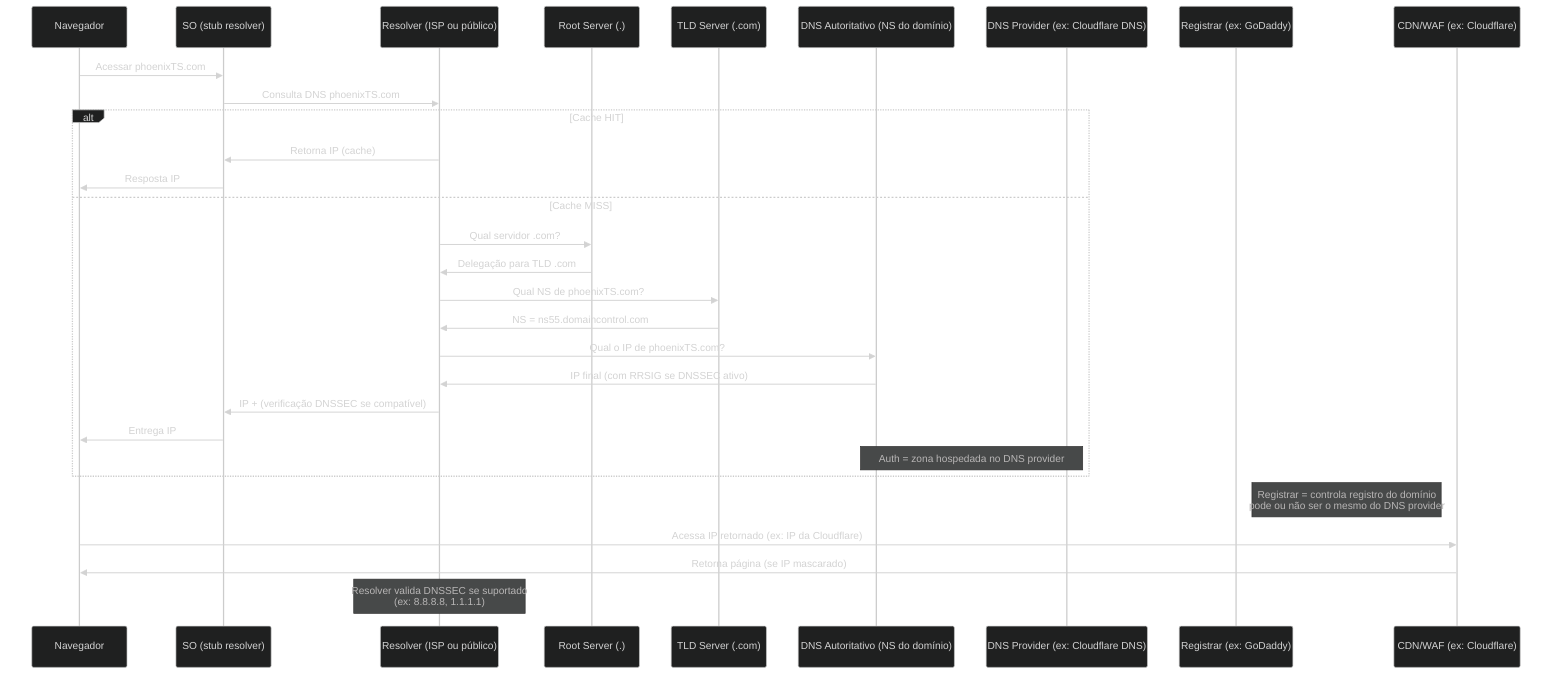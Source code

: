 ---
config:
  theme: dark
---
sequenceDiagram
  participant User as Navegador
  participant OS as SO (stub resolver)
  participant Resolver as Resolver (ISP ou público)
  participant Root as Root Server (.)
  participant TLD as TLD Server (.com)
  participant Auth as DNS Autoritativo (NS do domínio)
  participant DNSP as DNS Provider (ex: Cloudflare DNS)
  participant Reg as Registrar (ex: GoDaddy)
  participant WAF as CDN/WAF (ex: Cloudflare)
  User ->> OS: Acessar phoenixTS.com
  OS ->> Resolver: Consulta DNS phoenixTS.com
  alt Cache HIT
    Resolver ->> OS: Retorna IP (cache)
    OS ->> User: Resposta IP
  else Cache MISS
    Resolver ->> Root: Qual servidor .com?
    Root ->> Resolver: Delegação para TLD .com
    Resolver ->> TLD: Qual NS de phoenixTS.com?
    TLD ->> Resolver: NS = ns55.domaincontrol.com
    Resolver ->> Auth: Qual o IP de phoenixTS.com?
    Auth ->> Resolver: IP final (com RRSIG se DNSSEC ativo)
    Resolver ->> OS: IP + (verificação DNSSEC se compatível)
    OS ->> User: Entrega IP
    Note over Auth, DNSP: Auth = zona hospedada no DNS provider
  end
  Note right of Reg: Registrar = controla registro do domínio<br>pode ou não ser o mesmo do DNS provider
  User ->> WAF: Acessa IP retornado (ex: IP da Cloudflare)
  WAF ->> User: Retorna página (se IP mascarado)
  Note over Resolver: Resolver valida DNSSEC se suportado<br>(ex: 8.8.8.8, 1.1.1.1)